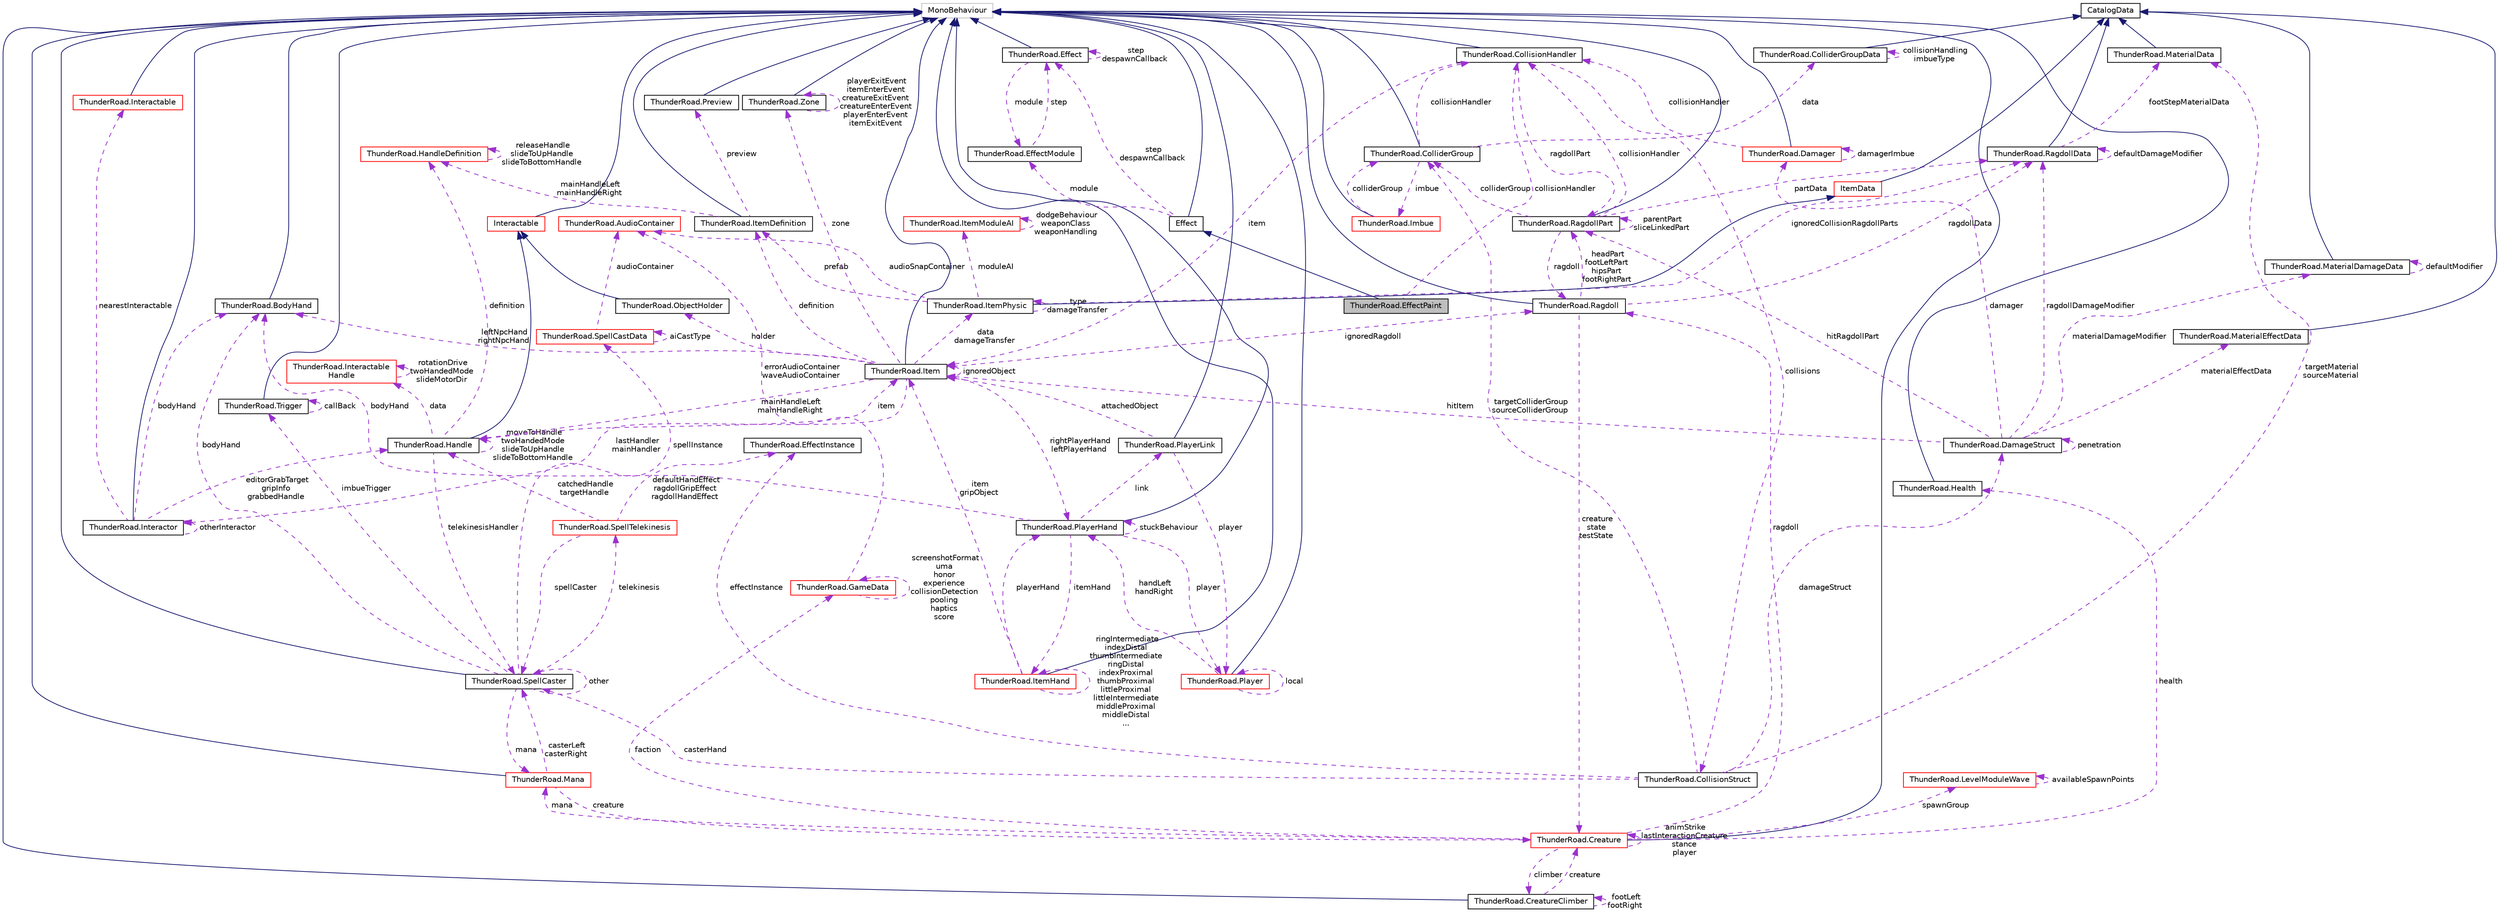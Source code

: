 digraph "ThunderRoad.EffectPaint"
{
 // LATEX_PDF_SIZE
  edge [fontname="Helvetica",fontsize="10",labelfontname="Helvetica",labelfontsize="10"];
  node [fontname="Helvetica",fontsize="10",shape=record];
  Node1 [label="ThunderRoad.EffectPaint",height=0.2,width=0.4,color="black", fillcolor="grey75", style="filled", fontcolor="black",tooltip="Class EffectPaint. Implements the ThunderRoad.Effect"];
  Node2 -> Node1 [dir="back",color="midnightblue",fontsize="10",style="solid",fontname="Helvetica"];
  Node2 [label="Effect",height=0.2,width=0.4,color="black", fillcolor="white", style="filled",URL="$class_thunder_road_1_1_effect.html",tooltip="Class Effect. Implements the UnityEngine.MonoBehaviour"];
  Node3 -> Node2 [dir="back",color="midnightblue",fontsize="10",style="solid",fontname="Helvetica"];
  Node3 [label="MonoBehaviour",height=0.2,width=0.4,color="grey75", fillcolor="white", style="filled",tooltip=" "];
  Node4 -> Node2 [dir="back",color="darkorchid3",fontsize="10",style="dashed",label=" step\ndespawnCallback" ,fontname="Helvetica"];
  Node4 [label="ThunderRoad.Effect",height=0.2,width=0.4,color="black", fillcolor="white", style="filled",URL="$class_thunder_road_1_1_effect.html",tooltip="Class Effect. Implements the UnityEngine.MonoBehaviour"];
  Node3 -> Node4 [dir="back",color="midnightblue",fontsize="10",style="solid",fontname="Helvetica"];
  Node4 -> Node4 [dir="back",color="darkorchid3",fontsize="10",style="dashed",label=" step\ndespawnCallback" ,fontname="Helvetica"];
  Node5 -> Node4 [dir="back",color="darkorchid3",fontsize="10",style="dashed",label=" module" ,fontname="Helvetica"];
  Node5 [label="ThunderRoad.EffectModule",height=0.2,width=0.4,color="black", fillcolor="white", style="filled",URL="$class_thunder_road_1_1_effect_module.html",tooltip="Class EffectModule."];
  Node4 -> Node5 [dir="back",color="darkorchid3",fontsize="10",style="dashed",label=" step" ,fontname="Helvetica"];
  Node5 -> Node2 [dir="back",color="darkorchid3",fontsize="10",style="dashed",label=" module" ,fontname="Helvetica"];
  Node6 -> Node1 [dir="back",color="darkorchid3",fontsize="10",style="dashed",label=" collisionHandler" ,fontname="Helvetica"];
  Node6 [label="ThunderRoad.CollisionHandler",height=0.2,width=0.4,color="black", fillcolor="white", style="filled",URL="$class_thunder_road_1_1_collision_handler.html",tooltip="Class CollisionHandler. Implements the UnityEngine.MonoBehaviour"];
  Node3 -> Node6 [dir="back",color="midnightblue",fontsize="10",style="solid",fontname="Helvetica"];
  Node7 -> Node6 [dir="back",color="darkorchid3",fontsize="10",style="dashed",label=" ragdollPart" ,fontname="Helvetica"];
  Node7 [label="ThunderRoad.RagdollPart",height=0.2,width=0.4,color="black", fillcolor="white", style="filled",URL="$class_thunder_road_1_1_ragdoll_part.html",tooltip="Class RagdollPart. Implements the UnityEngine.MonoBehaviour"];
  Node3 -> Node7 [dir="back",color="midnightblue",fontsize="10",style="solid",fontname="Helvetica"];
  Node6 -> Node7 [dir="back",color="darkorchid3",fontsize="10",style="dashed",label=" collisionHandler" ,fontname="Helvetica"];
  Node8 -> Node7 [dir="back",color="darkorchid3",fontsize="10",style="dashed",label=" partData" ,fontname="Helvetica"];
  Node8 [label="ThunderRoad.RagdollData",height=0.2,width=0.4,color="black", fillcolor="white", style="filled",URL="$class_thunder_road_1_1_ragdoll_data.html",tooltip="Class RagdollData. Implements the ThunderRoad.CatalogData"];
  Node9 -> Node8 [dir="back",color="midnightblue",fontsize="10",style="solid",fontname="Helvetica"];
  Node9 [label="CatalogData",height=0.2,width=0.4,color="black", fillcolor="white", style="filled",URL="$class_thunder_road_1_1_catalog_data.html",tooltip="Class CatalogData."];
  Node10 -> Node8 [dir="back",color="darkorchid3",fontsize="10",style="dashed",label=" footStepMaterialData" ,fontname="Helvetica"];
  Node10 [label="ThunderRoad.MaterialData",height=0.2,width=0.4,color="black", fillcolor="white", style="filled",URL="$class_thunder_road_1_1_material_data.html",tooltip="Class MaterialData. Implements the ThunderRoad.CatalogData"];
  Node9 -> Node10 [dir="back",color="midnightblue",fontsize="10",style="solid",fontname="Helvetica"];
  Node8 -> Node8 [dir="back",color="darkorchid3",fontsize="10",style="dashed",label=" defaultDamageModifier" ,fontname="Helvetica"];
  Node7 -> Node7 [dir="back",color="darkorchid3",fontsize="10",style="dashed",label=" parentPart\nsliceLinkedPart" ,fontname="Helvetica"];
  Node11 -> Node7 [dir="back",color="darkorchid3",fontsize="10",style="dashed",label=" ragdoll" ,fontname="Helvetica"];
  Node11 [label="ThunderRoad.Ragdoll",height=0.2,width=0.4,color="black", fillcolor="white", style="filled",URL="$class_thunder_road_1_1_ragdoll.html",tooltip="Class Ragdoll. Implements the UnityEngine.MonoBehaviour"];
  Node3 -> Node11 [dir="back",color="midnightblue",fontsize="10",style="solid",fontname="Helvetica"];
  Node8 -> Node11 [dir="back",color="darkorchid3",fontsize="10",style="dashed",label=" ragdollData" ,fontname="Helvetica"];
  Node7 -> Node11 [dir="back",color="darkorchid3",fontsize="10",style="dashed",label=" headPart\nfootLeftPart\nhipsPart\nfootRightPart" ,fontname="Helvetica"];
  Node12 -> Node11 [dir="back",color="darkorchid3",fontsize="10",style="dashed",label=" creature\nstate\ntestState" ,fontname="Helvetica"];
  Node12 [label="ThunderRoad.Creature",height=0.2,width=0.4,color="red", fillcolor="white", style="filled",URL="$class_thunder_road_1_1_creature.html",tooltip="Class Creature. Implements the UnityEngine.MonoBehaviour"];
  Node3 -> Node12 [dir="back",color="midnightblue",fontsize="10",style="solid",fontname="Helvetica"];
  Node13 -> Node12 [dir="back",color="darkorchid3",fontsize="10",style="dashed",label=" climber" ,fontname="Helvetica"];
  Node13 [label="ThunderRoad.CreatureClimber",height=0.2,width=0.4,color="black", fillcolor="white", style="filled",URL="$class_thunder_road_1_1_creature_climber.html",tooltip="Class CreatureClimber. Implements the UnityEngine.MonoBehaviour"];
  Node3 -> Node13 [dir="back",color="midnightblue",fontsize="10",style="solid",fontname="Helvetica"];
  Node13 -> Node13 [dir="back",color="darkorchid3",fontsize="10",style="dashed",label=" footLeft\nfootRight" ,fontname="Helvetica"];
  Node12 -> Node13 [dir="back",color="darkorchid3",fontsize="10",style="dashed",label=" creature" ,fontname="Helvetica"];
  Node14 -> Node12 [dir="back",color="darkorchid3",fontsize="10",style="dashed",label=" health" ,fontname="Helvetica"];
  Node14 [label="ThunderRoad.Health",height=0.2,width=0.4,color="black", fillcolor="white", style="filled",URL="$class_thunder_road_1_1_health.html",tooltip="Class Health. Implements the UnityEngine.MonoBehaviour"];
  Node3 -> Node14 [dir="back",color="midnightblue",fontsize="10",style="solid",fontname="Helvetica"];
  Node15 -> Node12 [dir="back",color="darkorchid3",fontsize="10",style="dashed",label=" faction" ,fontname="Helvetica"];
  Node15 [label="ThunderRoad.GameData",height=0.2,width=0.4,color="red", fillcolor="white", style="filled",URL="$class_thunder_road_1_1_game_data.html",tooltip="Class GameData."];
  Node15 -> Node15 [dir="back",color="darkorchid3",fontsize="10",style="dashed",label=" screenshotFormat\numa\nhonor\nexperience\ncollisionDetection\npooling\nhaptics\nscore" ,fontname="Helvetica"];
  Node18 -> Node15 [dir="back",color="darkorchid3",fontsize="10",style="dashed",label=" errorAudioContainer\nwaveAudioContainer" ,fontname="Helvetica"];
  Node18 [label="ThunderRoad.AudioContainer",height=0.2,width=0.4,color="red", fillcolor="white", style="filled",URL="$class_thunder_road_1_1_audio_container.html",tooltip="Class AudioContainer. Implements the UnityEngine.ScriptableObject"];
  Node20 -> Node12 [dir="back",color="darkorchid3",fontsize="10",style="dashed",label=" spawnGroup" ,fontname="Helvetica"];
  Node20 [label="ThunderRoad.LevelModuleWave",height=0.2,width=0.4,color="red", fillcolor="white", style="filled",URL="$class_thunder_road_1_1_level_module_wave.html",tooltip="Class LevelModuleWave. Implements the ThunderRoad.LevelModule"];
  Node20 -> Node20 [dir="back",color="darkorchid3",fontsize="10",style="dashed",label=" availableSpawnPoints" ,fontname="Helvetica"];
  Node11 -> Node12 [dir="back",color="darkorchid3",fontsize="10",style="dashed",label=" ragdoll" ,fontname="Helvetica"];
  Node12 -> Node12 [dir="back",color="darkorchid3",fontsize="10",style="dashed",label=" animStrike\nlastInteractionCreature\nstance\nplayer" ,fontname="Helvetica"];
  Node48 -> Node12 [dir="back",color="darkorchid3",fontsize="10",style="dashed",label=" mana" ,fontname="Helvetica"];
  Node48 [label="ThunderRoad.Mana",height=0.2,width=0.4,color="red", fillcolor="white", style="filled",URL="$class_thunder_road_1_1_mana.html",tooltip="Class Mana. Implements the UnityEngine.MonoBehaviour"];
  Node3 -> Node48 [dir="back",color="midnightblue",fontsize="10",style="solid",fontname="Helvetica"];
  Node43 -> Node48 [dir="back",color="darkorchid3",fontsize="10",style="dashed",label=" casterLeft\ncasterRight" ,fontname="Helvetica"];
  Node43 [label="ThunderRoad.SpellCaster",height=0.2,width=0.4,color="black", fillcolor="white", style="filled",URL="$class_thunder_road_1_1_spell_caster.html",tooltip="Class SpellCaster. Implements the UnityEngine.MonoBehaviour"];
  Node3 -> Node43 [dir="back",color="midnightblue",fontsize="10",style="solid",fontname="Helvetica"];
  Node44 -> Node43 [dir="back",color="darkorchid3",fontsize="10",style="dashed",label=" telekinesis" ,fontname="Helvetica"];
  Node44 [label="ThunderRoad.SpellTelekinesis",height=0.2,width=0.4,color="red", fillcolor="white", style="filled",URL="$class_thunder_road_1_1_spell_telekinesis.html",tooltip="Class SpellTelekinesis. Implements the ThunderRoad.SpellData"];
  Node43 -> Node44 [dir="back",color="darkorchid3",fontsize="10",style="dashed",label=" spellCaster" ,fontname="Helvetica"];
  Node31 -> Node44 [dir="back",color="darkorchid3",fontsize="10",style="dashed",label=" catchedHandle\ntargetHandle" ,fontname="Helvetica"];
  Node31 [label="ThunderRoad.Handle",height=0.2,width=0.4,color="black", fillcolor="white", style="filled",URL="$class_thunder_road_1_1_handle.html",tooltip="Class Handle. Implements the ThunderRoad.Interactable"];
  Node32 -> Node31 [dir="back",color="midnightblue",fontsize="10",style="solid",fontname="Helvetica"];
  Node32 [label="Interactable",height=0.2,width=0.4,color="red", fillcolor="white", style="filled",URL="$class_thunder_road_1_1_interactable.html",tooltip="Class Interactable. Implements the UnityEngine.MonoBehaviour"];
  Node3 -> Node32 [dir="back",color="midnightblue",fontsize="10",style="solid",fontname="Helvetica"];
  Node38 -> Node31 [dir="back",color="darkorchid3",fontsize="10",style="dashed",label=" definition" ,fontname="Helvetica"];
  Node38 [label="ThunderRoad.HandleDefinition",height=0.2,width=0.4,color="red", fillcolor="white", style="filled",URL="$class_thunder_road_1_1_handle_definition.html",tooltip="Class HandleDefinition. Implements the ThunderRoad.InteractableDefinition"];
  Node38 -> Node38 [dir="back",color="darkorchid3",fontsize="10",style="dashed",label=" releaseHandle\nslideToUpHandle\nslideToBottomHandle" ,fontname="Helvetica"];
  Node41 -> Node31 [dir="back",color="darkorchid3",fontsize="10",style="dashed",label=" data" ,fontname="Helvetica"];
  Node41 [label="ThunderRoad.Interactable\lHandle",height=0.2,width=0.4,color="red", fillcolor="white", style="filled",URL="$class_thunder_road_1_1_interactable_handle.html",tooltip="Class InteractableHandle. Implements the ThunderRoad.InteractableData"];
  Node41 -> Node41 [dir="back",color="darkorchid3",fontsize="10",style="dashed",label=" rotationDrive\ntwoHandedMode\nslideMotorDir" ,fontname="Helvetica"];
  Node43 -> Node31 [dir="back",color="darkorchid3",fontsize="10",style="dashed",label=" telekinesisHandler" ,fontname="Helvetica"];
  Node31 -> Node31 [dir="back",color="darkorchid3",fontsize="10",style="dashed",label=" moveToHandle\ntwoHandedMode\nslideToUpHandle\nslideToBottomHandle" ,fontname="Helvetica"];
  Node29 -> Node31 [dir="back",color="darkorchid3",fontsize="10",style="dashed",label=" item" ,fontname="Helvetica"];
  Node29 [label="ThunderRoad.Item",height=0.2,width=0.4,color="black", fillcolor="white", style="filled",URL="$class_thunder_road_1_1_item.html",tooltip="Class Item. Implements the UnityEngine.MonoBehaviour"];
  Node3 -> Node29 [dir="back",color="midnightblue",fontsize="10",style="solid",fontname="Helvetica"];
  Node30 -> Node29 [dir="back",color="darkorchid3",fontsize="10",style="dashed",label=" lastHandler\nmainHandler" ,fontname="Helvetica"];
  Node30 [label="ThunderRoad.Interactor",height=0.2,width=0.4,color="black", fillcolor="white", style="filled",URL="$class_thunder_road_1_1_interactor.html",tooltip="Class Interactor. Implements the UnityEngine.MonoBehaviour"];
  Node3 -> Node30 [dir="back",color="midnightblue",fontsize="10",style="solid",fontname="Helvetica"];
  Node30 -> Node30 [dir="back",color="darkorchid3",fontsize="10",style="dashed",label=" otherInteractor" ,fontname="Helvetica"];
  Node31 -> Node30 [dir="back",color="darkorchid3",fontsize="10",style="dashed",label=" editorGrabTarget\ngripInfo\ngrabbedHandle" ,fontname="Helvetica"];
  Node52 -> Node30 [dir="back",color="darkorchid3",fontsize="10",style="dashed",label=" nearestInteractable" ,fontname="Helvetica"];
  Node52 [label="ThunderRoad.Interactable",height=0.2,width=0.4,color="red", fillcolor="white", style="filled",URL="$class_thunder_road_1_1_interactable.html",tooltip="Class Interactable. Implements the UnityEngine.MonoBehaviour"];
  Node3 -> Node52 [dir="back",color="midnightblue",fontsize="10",style="solid",fontname="Helvetica"];
  Node51 -> Node30 [dir="back",color="darkorchid3",fontsize="10",style="dashed",label=" bodyHand" ,fontname="Helvetica"];
  Node51 [label="ThunderRoad.BodyHand",height=0.2,width=0.4,color="black", fillcolor="white", style="filled",URL="$class_thunder_road_1_1_body_hand.html",tooltip="Class BodyHand. Implements the UnityEngine.MonoBehaviour"];
  Node3 -> Node51 [dir="back",color="midnightblue",fontsize="10",style="solid",fontname="Helvetica"];
  Node53 -> Node29 [dir="back",color="darkorchid3",fontsize="10",style="dashed",label=" definition" ,fontname="Helvetica"];
  Node53 [label="ThunderRoad.ItemDefinition",height=0.2,width=0.4,color="black", fillcolor="white", style="filled",URL="$class_thunder_road_1_1_item_definition.html",tooltip="Class ItemDefinition. Implements the UnityEngine.MonoBehaviour"];
  Node3 -> Node53 [dir="back",color="midnightblue",fontsize="10",style="solid",fontname="Helvetica"];
  Node38 -> Node53 [dir="back",color="darkorchid3",fontsize="10",style="dashed",label=" mainHandleLeft\nmainHandleRight" ,fontname="Helvetica"];
  Node54 -> Node53 [dir="back",color="darkorchid3",fontsize="10",style="dashed",label=" preview" ,fontname="Helvetica"];
  Node54 [label="ThunderRoad.Preview",height=0.2,width=0.4,color="black", fillcolor="white", style="filled",URL="$class_thunder_road_1_1_preview.html",tooltip="Class Preview. Implements the UnityEngine.MonoBehaviour"];
  Node3 -> Node54 [dir="back",color="midnightblue",fontsize="10",style="solid",fontname="Helvetica"];
  Node11 -> Node29 [dir="back",color="darkorchid3",fontsize="10",style="dashed",label=" ignoredRagdoll" ,fontname="Helvetica"];
  Node55 -> Node29 [dir="back",color="darkorchid3",fontsize="10",style="dashed",label=" data\ndamageTransfer" ,fontname="Helvetica"];
  Node55 [label="ThunderRoad.ItemPhysic",height=0.2,width=0.4,color="black", fillcolor="white", style="filled",URL="$class_thunder_road_1_1_item_physic.html",tooltip="Class ItemPhysic. Implements the ThunderRoad.ItemData"];
  Node56 -> Node55 [dir="back",color="midnightblue",fontsize="10",style="solid",fontname="Helvetica"];
  Node56 [label="ItemData",height=0.2,width=0.4,color="red", fillcolor="white", style="filled",URL="$class_thunder_road_1_1_item_data.html",tooltip="Class ItemData. Implements the ThunderRoad.CatalogData"];
  Node9 -> Node56 [dir="back",color="midnightblue",fontsize="10",style="solid",fontname="Helvetica"];
  Node8 -> Node55 [dir="back",color="darkorchid3",fontsize="10",style="dashed",label=" ignoredCollisionRagdollParts" ,fontname="Helvetica"];
  Node53 -> Node55 [dir="back",color="darkorchid3",fontsize="10",style="dashed",label=" prefab" ,fontname="Helvetica"];
  Node18 -> Node55 [dir="back",color="darkorchid3",fontsize="10",style="dashed",label=" audioSnapContainer" ,fontname="Helvetica"];
  Node55 -> Node55 [dir="back",color="darkorchid3",fontsize="10",style="dashed",label=" type\ndamageTransfer" ,fontname="Helvetica"];
  Node57 -> Node55 [dir="back",color="darkorchid3",fontsize="10",style="dashed",label=" moduleAI" ,fontname="Helvetica"];
  Node57 [label="ThunderRoad.ItemModuleAI",height=0.2,width=0.4,color="red", fillcolor="white", style="filled",URL="$class_thunder_road_1_1_item_module_a_i.html",tooltip="Class ItemModuleAI. Implements the ThunderRoad.ItemModule"];
  Node57 -> Node57 [dir="back",color="darkorchid3",fontsize="10",style="dashed",label=" dodgeBehaviour\nweaponClass\nweaponHandling" ,fontname="Helvetica"];
  Node59 -> Node29 [dir="back",color="darkorchid3",fontsize="10",style="dashed",label=" holder" ,fontname="Helvetica"];
  Node59 [label="ThunderRoad.ObjectHolder",height=0.2,width=0.4,color="black", fillcolor="white", style="filled",URL="$class_thunder_road_1_1_object_holder.html",tooltip="Class ObjectHolder. Implements the ThunderRoad.Interactable"];
  Node32 -> Node59 [dir="back",color="midnightblue",fontsize="10",style="solid",fontname="Helvetica"];
  Node31 -> Node29 [dir="back",color="darkorchid3",fontsize="10",style="dashed",label=" mainHandleLeft\nmainHandleRight" ,fontname="Helvetica"];
  Node29 -> Node29 [dir="back",color="darkorchid3",fontsize="10",style="dashed",label=" ignoredObject" ,fontname="Helvetica"];
  Node60 -> Node29 [dir="back",color="darkorchid3",fontsize="10",style="dashed",label=" zone" ,fontname="Helvetica"];
  Node60 [label="ThunderRoad.Zone",height=0.2,width=0.4,color="black", fillcolor="white", style="filled",URL="$class_thunder_road_1_1_zone.html",tooltip="Class Zone. Implements the UnityEngine.MonoBehaviour"];
  Node3 -> Node60 [dir="back",color="midnightblue",fontsize="10",style="solid",fontname="Helvetica"];
  Node60 -> Node60 [dir="back",color="darkorchid3",fontsize="10",style="dashed",label=" playerExitEvent\nitemEnterEvent\ncreatureExitEvent\ncreatureEnterEvent\nplayerEnterEvent\nitemExitEvent" ,fontname="Helvetica"];
  Node51 -> Node29 [dir="back",color="darkorchid3",fontsize="10",style="dashed",label=" leftNpcHand\nrightNpcHand" ,fontname="Helvetica"];
  Node61 -> Node29 [dir="back",color="darkorchid3",fontsize="10",style="dashed",label=" rightPlayerHand\nleftPlayerHand" ,fontname="Helvetica"];
  Node61 [label="ThunderRoad.PlayerHand",height=0.2,width=0.4,color="black", fillcolor="white", style="filled",URL="$class_thunder_road_1_1_player_hand.html",tooltip="Class PlayerHand. Implements the UnityEngine.MonoBehaviour"];
  Node3 -> Node61 [dir="back",color="midnightblue",fontsize="10",style="solid",fontname="Helvetica"];
  Node27 -> Node61 [dir="back",color="darkorchid3",fontsize="10",style="dashed",label=" player" ,fontname="Helvetica"];
  Node27 [label="ThunderRoad.Player",height=0.2,width=0.4,color="red", fillcolor="white", style="filled",URL="$class_thunder_road_1_1_player.html",tooltip="Class Player. Implements the UnityEngine.MonoBehaviour"];
  Node3 -> Node27 [dir="back",color="midnightblue",fontsize="10",style="solid",fontname="Helvetica"];
  Node27 -> Node27 [dir="back",color="darkorchid3",fontsize="10",style="dashed",label=" local" ,fontname="Helvetica"];
  Node61 -> Node27 [dir="back",color="darkorchid3",fontsize="10",style="dashed",label=" handLeft\nhandRight" ,fontname="Helvetica"];
  Node62 -> Node61 [dir="back",color="darkorchid3",fontsize="10",style="dashed",label=" link" ,fontname="Helvetica"];
  Node62 [label="ThunderRoad.PlayerLink",height=0.2,width=0.4,color="black", fillcolor="white", style="filled",URL="$class_thunder_road_1_1_player_link.html",tooltip="Class PlayerLink. Implements the UnityEngine.MonoBehaviour"];
  Node3 -> Node62 [dir="back",color="midnightblue",fontsize="10",style="solid",fontname="Helvetica"];
  Node27 -> Node62 [dir="back",color="darkorchid3",fontsize="10",style="dashed",label=" player" ,fontname="Helvetica"];
  Node29 -> Node62 [dir="back",color="darkorchid3",fontsize="10",style="dashed",label=" attachedObject" ,fontname="Helvetica"];
  Node63 -> Node61 [dir="back",color="darkorchid3",fontsize="10",style="dashed",label=" itemHand" ,fontname="Helvetica"];
  Node63 [label="ThunderRoad.ItemHand",height=0.2,width=0.4,color="red", fillcolor="white", style="filled",URL="$class_thunder_road_1_1_item_hand.html",tooltip="Class ItemHand. Implements the UnityEngine.MonoBehaviour"];
  Node3 -> Node63 [dir="back",color="midnightblue",fontsize="10",style="solid",fontname="Helvetica"];
  Node63 -> Node63 [dir="back",color="darkorchid3",fontsize="10",style="dashed",label=" ringIntermediate\nindexDistal\nthumbIntermediate\nringDistal\nindexProximal\nthumbProximal\nlittleProximal\nlittleIntermediate\nmiddleProximal\nmiddleDistal\n..." ,fontname="Helvetica"];
  Node29 -> Node63 [dir="back",color="darkorchid3",fontsize="10",style="dashed",label=" item\ngripObject" ,fontname="Helvetica"];
  Node61 -> Node63 [dir="back",color="darkorchid3",fontsize="10",style="dashed",label=" playerHand" ,fontname="Helvetica"];
  Node51 -> Node61 [dir="back",color="darkorchid3",fontsize="10",style="dashed",label=" bodyHand" ,fontname="Helvetica"];
  Node61 -> Node61 [dir="back",color="darkorchid3",fontsize="10",style="dashed",label=" stuckBehaviour" ,fontname="Helvetica"];
  Node46 -> Node44 [dir="back",color="darkorchid3",fontsize="10",style="dashed",label=" defaultHandEffect\nragdollGripEffect\nragdollHandEffect" ,fontname="Helvetica"];
  Node46 [label="ThunderRoad.EffectInstance",height=0.2,width=0.4,color="black", fillcolor="white", style="filled",URL="$class_thunder_road_1_1_effect_instance.html",tooltip="Class EffectInstance."];
  Node43 -> Node43 [dir="back",color="darkorchid3",fontsize="10",style="dashed",label=" other" ,fontname="Helvetica"];
  Node47 -> Node43 [dir="back",color="darkorchid3",fontsize="10",style="dashed",label=" spellInstance" ,fontname="Helvetica"];
  Node47 [label="ThunderRoad.SpellCastData",height=0.2,width=0.4,color="red", fillcolor="white", style="filled",URL="$class_thunder_road_1_1_spell_cast_data.html",tooltip="Class SpellCastData. Implements the ThunderRoad.SpellData"];
  Node18 -> Node47 [dir="back",color="darkorchid3",fontsize="10",style="dashed",label=" audioContainer" ,fontname="Helvetica"];
  Node47 -> Node47 [dir="back",color="darkorchid3",fontsize="10",style="dashed",label=" aiCastType" ,fontname="Helvetica"];
  Node48 -> Node43 [dir="back",color="darkorchid3",fontsize="10",style="dashed",label=" mana" ,fontname="Helvetica"];
  Node50 -> Node43 [dir="back",color="darkorchid3",fontsize="10",style="dashed",label=" imbueTrigger" ,fontname="Helvetica"];
  Node50 [label="ThunderRoad.Trigger",height=0.2,width=0.4,color="black", fillcolor="white", style="filled",URL="$class_thunder_road_1_1_trigger.html",tooltip="Class Trigger. Implements the UnityEngine.MonoBehaviour"];
  Node3 -> Node50 [dir="back",color="midnightblue",fontsize="10",style="solid",fontname="Helvetica"];
  Node50 -> Node50 [dir="back",color="darkorchid3",fontsize="10",style="dashed",label=" callBack" ,fontname="Helvetica"];
  Node51 -> Node43 [dir="back",color="darkorchid3",fontsize="10",style="dashed",label=" bodyHand" ,fontname="Helvetica"];
  Node12 -> Node48 [dir="back",color="darkorchid3",fontsize="10",style="dashed",label=" creature" ,fontname="Helvetica"];
  Node81 -> Node7 [dir="back",color="darkorchid3",fontsize="10",style="dashed",label=" colliderGroup" ,fontname="Helvetica"];
  Node81 [label="ThunderRoad.ColliderGroup",height=0.2,width=0.4,color="black", fillcolor="white", style="filled",URL="$class_thunder_road_1_1_collider_group.html",tooltip="Class ColliderGroup. Implements the UnityEngine.MonoBehaviour"];
  Node3 -> Node81 [dir="back",color="midnightblue",fontsize="10",style="solid",fontname="Helvetica"];
  Node6 -> Node81 [dir="back",color="darkorchid3",fontsize="10",style="dashed",label=" collisionHandler" ,fontname="Helvetica"];
  Node82 -> Node81 [dir="back",color="darkorchid3",fontsize="10",style="dashed",label=" data" ,fontname="Helvetica"];
  Node82 [label="ThunderRoad.ColliderGroupData",height=0.2,width=0.4,color="black", fillcolor="white", style="filled",URL="$class_thunder_road_1_1_collider_group_data.html",tooltip="Class ColliderGroupData. Implements the ThunderRoad.CatalogData"];
  Node9 -> Node82 [dir="back",color="midnightblue",fontsize="10",style="solid",fontname="Helvetica"];
  Node82 -> Node82 [dir="back",color="darkorchid3",fontsize="10",style="dashed",label=" collisionHandling\nimbueType" ,fontname="Helvetica"];
  Node83 -> Node81 [dir="back",color="darkorchid3",fontsize="10",style="dashed",label=" imbue" ,fontname="Helvetica"];
  Node83 [label="ThunderRoad.Imbue",height=0.2,width=0.4,color="red", fillcolor="white", style="filled",URL="$class_thunder_road_1_1_imbue.html",tooltip="Class Imbue. Implements the UnityEngine.MonoBehaviour"];
  Node3 -> Node83 [dir="back",color="midnightblue",fontsize="10",style="solid",fontname="Helvetica"];
  Node81 -> Node83 [dir="back",color="darkorchid3",fontsize="10",style="dashed",label=" colliderGroup" ,fontname="Helvetica"];
  Node80 -> Node6 [dir="back",color="darkorchid3",fontsize="10",style="dashed",label=" collisions" ,fontname="Helvetica"];
  Node80 [label="ThunderRoad.CollisionStruct",height=0.2,width=0.4,color="black", fillcolor="white", style="filled",URL="$struct_thunder_road_1_1_collision_struct.html",tooltip="Struct CollisionStruct"];
  Node10 -> Node80 [dir="back",color="darkorchid3",fontsize="10",style="dashed",label=" targetMaterial\nsourceMaterial" ,fontname="Helvetica"];
  Node43 -> Node80 [dir="back",color="darkorchid3",fontsize="10",style="dashed",label=" casterHand" ,fontname="Helvetica"];
  Node46 -> Node80 [dir="back",color="darkorchid3",fontsize="10",style="dashed",label=" effectInstance" ,fontname="Helvetica"];
  Node81 -> Node80 [dir="back",color="darkorchid3",fontsize="10",style="dashed",label=" targetColliderGroup\nsourceColliderGroup" ,fontname="Helvetica"];
  Node86 -> Node80 [dir="back",color="darkorchid3",fontsize="10",style="dashed",label=" damageStruct" ,fontname="Helvetica"];
  Node86 [label="ThunderRoad.DamageStruct",height=0.2,width=0.4,color="black", fillcolor="white", style="filled",URL="$struct_thunder_road_1_1_damage_struct.html",tooltip="Struct DamageStruct"];
  Node8 -> Node86 [dir="back",color="darkorchid3",fontsize="10",style="dashed",label=" ragdollDamageModifier" ,fontname="Helvetica"];
  Node7 -> Node86 [dir="back",color="darkorchid3",fontsize="10",style="dashed",label=" hitRagdollPart" ,fontname="Helvetica"];
  Node87 -> Node86 [dir="back",color="darkorchid3",fontsize="10",style="dashed",label=" materialDamageModifier" ,fontname="Helvetica"];
  Node87 [label="ThunderRoad.MaterialDamageData",height=0.2,width=0.4,color="black", fillcolor="white", style="filled",URL="$class_thunder_road_1_1_material_damage_data.html",tooltip="Class MaterialDamageData. Implements the ThunderRoad.CatalogData"];
  Node9 -> Node87 [dir="back",color="midnightblue",fontsize="10",style="solid",fontname="Helvetica"];
  Node87 -> Node87 [dir="back",color="darkorchid3",fontsize="10",style="dashed",label=" defaultModifier" ,fontname="Helvetica"];
  Node88 -> Node86 [dir="back",color="darkorchid3",fontsize="10",style="dashed",label=" damager" ,fontname="Helvetica"];
  Node88 [label="ThunderRoad.Damager",height=0.2,width=0.4,color="red", fillcolor="white", style="filled",URL="$class_thunder_road_1_1_damager.html",tooltip="Class Damager. Implements the UnityEngine.MonoBehaviour"];
  Node3 -> Node88 [dir="back",color="midnightblue",fontsize="10",style="solid",fontname="Helvetica"];
  Node6 -> Node88 [dir="back",color="darkorchid3",fontsize="10",style="dashed",label=" collisionHandler" ,fontname="Helvetica"];
  Node88 -> Node88 [dir="back",color="darkorchid3",fontsize="10",style="dashed",label=" damagerImbue" ,fontname="Helvetica"];
  Node91 -> Node86 [dir="back",color="darkorchid3",fontsize="10",style="dashed",label=" materialEffectData" ,fontname="Helvetica"];
  Node91 [label="ThunderRoad.MaterialEffectData",height=0.2,width=0.4,color="black", fillcolor="white", style="filled",URL="$class_thunder_road_1_1_material_effect_data.html",tooltip="Class MaterialEffectData. Implements the ThunderRoad.CatalogData"];
  Node9 -> Node91 [dir="back",color="midnightblue",fontsize="10",style="solid",fontname="Helvetica"];
  Node29 -> Node86 [dir="back",color="darkorchid3",fontsize="10",style="dashed",label=" hitItem" ,fontname="Helvetica"];
  Node86 -> Node86 [dir="back",color="darkorchid3",fontsize="10",style="dashed",label=" penetration" ,fontname="Helvetica"];
  Node29 -> Node6 [dir="back",color="darkorchid3",fontsize="10",style="dashed",label=" item" ,fontname="Helvetica"];
}
